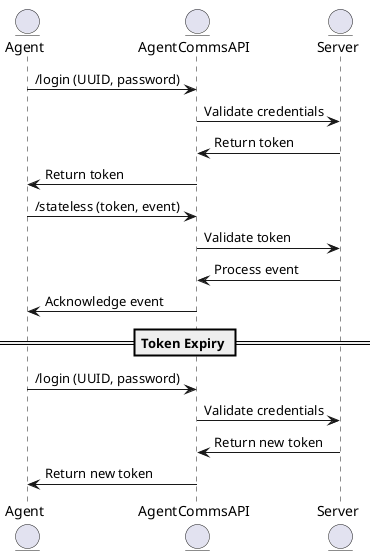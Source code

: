 @startuml

entity Agent
entity AgentCommsAPI
entity Server

Agent -> AgentCommsAPI: /login (UUID, password)
AgentCommsAPI -> Server: Validate credentials
Server -> AgentCommsAPI: Return token
AgentCommsAPI -> Agent: Return token

Agent -> AgentCommsAPI: /stateless (token, event)
AgentCommsAPI -> Server: Validate token
Server -> AgentCommsAPI: Process event
AgentCommsAPI -> Agent: Acknowledge event

== Token Expiry ==
Agent -> AgentCommsAPI: /login (UUID, password)
AgentCommsAPI -> Server: Validate credentials
Server -> AgentCommsAPI: Return new token
AgentCommsAPI -> Agent: Return new token

@enduml
